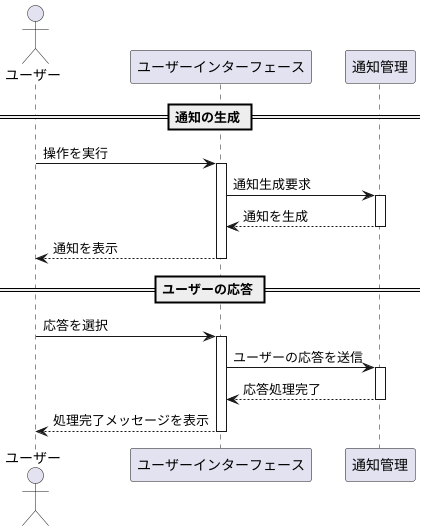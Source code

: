 @startuml

actor User as "ユーザー"
participant "ユーザーインターフェース" as UI
participant "通知管理" as NotificationManager

== 通知の生成 ==
User -> UI : 操作を実行
activate UI

UI -> NotificationManager : 通知生成要求
activate NotificationManager

NotificationManager --> UI : 通知を生成
deactivate NotificationManager

UI --> User : 通知を表示
deactivate UI

== ユーザーの応答 ==
User -> UI : 応答を選択
activate UI

UI -> NotificationManager : ユーザーの応答を送信
activate NotificationManager

NotificationManager --> UI : 応答処理完了
deactivate NotificationManager

UI --> User : 処理完了メッセージを表示
deactivate UI

@enduml